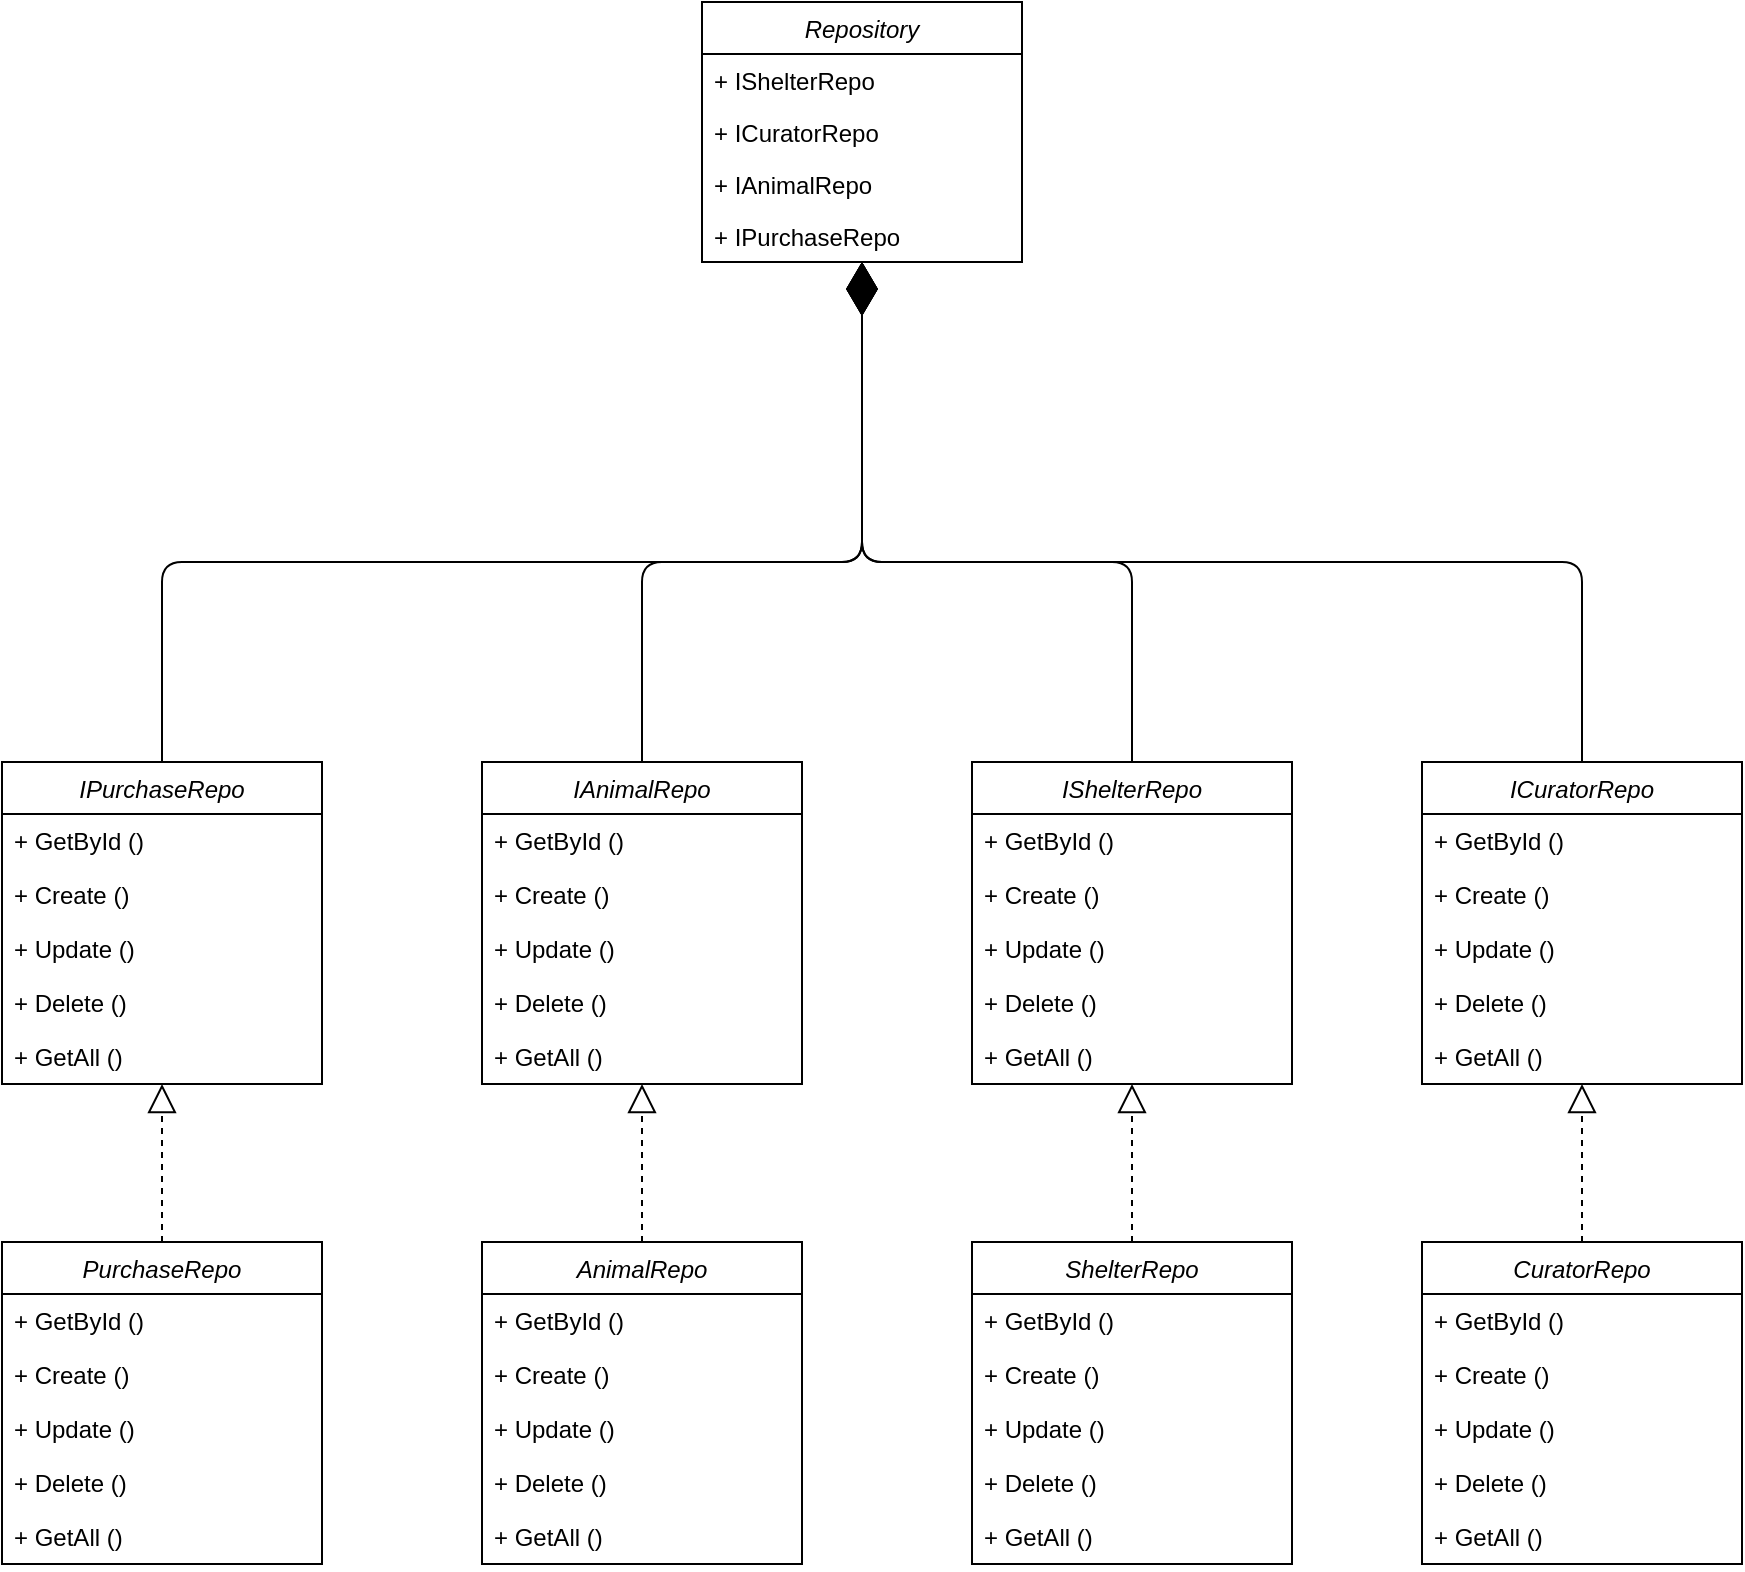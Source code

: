 <mxfile version="21.4.0" type="device">
  <diagram id="e6X06jenNM8Ow558dpSg" name="Page-1">
    <mxGraphModel dx="1900" dy="573" grid="1" gridSize="10" guides="1" tooltips="1" connect="1" arrows="1" fold="1" page="1" pageScale="1" pageWidth="850" pageHeight="1100" math="0" shadow="0">
      <root>
        <mxCell id="0" />
        <mxCell id="1" parent="0" />
        <mxCell id="2" value="Repository" style="swimlane;fontStyle=2;align=center;verticalAlign=top;childLayout=stackLayout;horizontal=1;startSize=26;horizontalStack=0;resizeParent=1;resizeLast=0;collapsible=1;marginBottom=0;rounded=0;shadow=0;strokeWidth=1;" parent="1" vertex="1">
          <mxGeometry x="210" y="270" width="160" height="130" as="geometry">
            <mxRectangle x="220" y="120" width="160" height="26" as="alternateBounds" />
          </mxGeometry>
        </mxCell>
        <mxCell id="5" value="+ IShelterRepo" style="text;align=left;verticalAlign=top;spacingLeft=4;spacingRight=4;overflow=hidden;rotatable=0;points=[[0,0.5],[1,0.5]];portConstraint=eastwest;rounded=0;shadow=0;html=0;" parent="2" vertex="1">
          <mxGeometry y="26" width="160" height="26" as="geometry" />
        </mxCell>
        <mxCell id="6" value="+ ICuratorRepo" style="text;align=left;verticalAlign=top;spacingLeft=4;spacingRight=4;overflow=hidden;rotatable=0;points=[[0,0.5],[1,0.5]];portConstraint=eastwest;rounded=0;shadow=0;html=0;" parent="2" vertex="1">
          <mxGeometry y="52" width="160" height="26" as="geometry" />
        </mxCell>
        <mxCell id="7" value="+ IAnimalRepo" style="text;align=left;verticalAlign=top;spacingLeft=4;spacingRight=4;overflow=hidden;rotatable=0;points=[[0,0.5],[1,0.5]];portConstraint=eastwest;rounded=0;shadow=0;html=0;" parent="2" vertex="1">
          <mxGeometry y="78" width="160" height="26" as="geometry" />
        </mxCell>
        <mxCell id="p2hM-GvdUSUydcueN7cy-118" value="+ IPurchaseRepo" style="text;align=left;verticalAlign=top;spacingLeft=4;spacingRight=4;overflow=hidden;rotatable=0;points=[[0,0.5],[1,0.5]];portConstraint=eastwest;rounded=0;shadow=0;html=0;" parent="2" vertex="1">
          <mxGeometry y="104" width="160" height="26" as="geometry" />
        </mxCell>
        <mxCell id="40" value="IShelterRepo" style="swimlane;fontStyle=2;align=center;verticalAlign=top;childLayout=stackLayout;horizontal=1;startSize=26;horizontalStack=0;resizeParent=1;resizeLast=0;collapsible=1;marginBottom=0;rounded=0;shadow=0;strokeWidth=1;" parent="1" vertex="1">
          <mxGeometry x="345" y="650" width="160" height="161" as="geometry">
            <mxRectangle x="220" y="120" width="160" height="26" as="alternateBounds" />
          </mxGeometry>
        </mxCell>
        <mxCell id="41" value="+ GetById ()" style="text;align=left;verticalAlign=top;spacingLeft=4;spacingRight=4;overflow=hidden;rotatable=0;points=[[0,0.5],[1,0.5]];portConstraint=eastwest;rounded=0;shadow=0;html=0;" parent="40" vertex="1">
          <mxGeometry y="26" width="160" height="27" as="geometry" />
        </mxCell>
        <mxCell id="45" value="+ Create ()" style="text;align=left;verticalAlign=top;spacingLeft=4;spacingRight=4;overflow=hidden;rotatable=0;points=[[0,0.5],[1,0.5]];portConstraint=eastwest;rounded=0;shadow=0;html=0;" parent="40" vertex="1">
          <mxGeometry y="53" width="160" height="27" as="geometry" />
        </mxCell>
        <mxCell id="44" value="+ Update ()" style="text;align=left;verticalAlign=top;spacingLeft=4;spacingRight=4;overflow=hidden;rotatable=0;points=[[0,0.5],[1,0.5]];portConstraint=eastwest;rounded=0;shadow=0;html=0;" parent="40" vertex="1">
          <mxGeometry y="80" width="160" height="27" as="geometry" />
        </mxCell>
        <mxCell id="43" value="+ Delete ()" style="text;align=left;verticalAlign=top;spacingLeft=4;spacingRight=4;overflow=hidden;rotatable=0;points=[[0,0.5],[1,0.5]];portConstraint=eastwest;rounded=0;shadow=0;html=0;" parent="40" vertex="1">
          <mxGeometry y="107" width="160" height="27" as="geometry" />
        </mxCell>
        <mxCell id="46" value="+ GetAll ()" style="text;align=left;verticalAlign=top;spacingLeft=4;spacingRight=4;overflow=hidden;rotatable=0;points=[[0,0.5],[1,0.5]];portConstraint=eastwest;rounded=0;shadow=0;html=0;" parent="40" vertex="1">
          <mxGeometry y="134" width="160" height="27" as="geometry" />
        </mxCell>
        <mxCell id="47" value="ShelterRepo" style="swimlane;fontStyle=2;align=center;verticalAlign=top;childLayout=stackLayout;horizontal=1;startSize=26;horizontalStack=0;resizeParent=1;resizeLast=0;collapsible=1;marginBottom=0;rounded=0;shadow=0;strokeWidth=1;" parent="1" vertex="1">
          <mxGeometry x="345" y="890" width="160" height="161" as="geometry">
            <mxRectangle x="220" y="120" width="160" height="26" as="alternateBounds" />
          </mxGeometry>
        </mxCell>
        <mxCell id="53" value="+ GetById ()" style="text;align=left;verticalAlign=top;spacingLeft=4;spacingRight=4;overflow=hidden;rotatable=0;points=[[0,0.5],[1,0.5]];portConstraint=eastwest;rounded=0;shadow=0;html=0;" parent="47" vertex="1">
          <mxGeometry y="26" width="160" height="27" as="geometry" />
        </mxCell>
        <mxCell id="51" value="+ Create ()" style="text;align=left;verticalAlign=top;spacingLeft=4;spacingRight=4;overflow=hidden;rotatable=0;points=[[0,0.5],[1,0.5]];portConstraint=eastwest;rounded=0;shadow=0;html=0;" parent="47" vertex="1">
          <mxGeometry y="53" width="160" height="27" as="geometry" />
        </mxCell>
        <mxCell id="50" value="+ Update ()" style="text;align=left;verticalAlign=top;spacingLeft=4;spacingRight=4;overflow=hidden;rotatable=0;points=[[0,0.5],[1,0.5]];portConstraint=eastwest;rounded=0;shadow=0;html=0;" parent="47" vertex="1">
          <mxGeometry y="80" width="160" height="27" as="geometry" />
        </mxCell>
        <mxCell id="49" value="+ Delete ()" style="text;align=left;verticalAlign=top;spacingLeft=4;spacingRight=4;overflow=hidden;rotatable=0;points=[[0,0.5],[1,0.5]];portConstraint=eastwest;rounded=0;shadow=0;html=0;" parent="47" vertex="1">
          <mxGeometry y="107" width="160" height="27" as="geometry" />
        </mxCell>
        <mxCell id="52" value="+ GetAll ()" style="text;align=left;verticalAlign=top;spacingLeft=4;spacingRight=4;overflow=hidden;rotatable=0;points=[[0,0.5],[1,0.5]];portConstraint=eastwest;rounded=0;shadow=0;html=0;" parent="47" vertex="1">
          <mxGeometry y="134" width="160" height="27" as="geometry" />
        </mxCell>
        <mxCell id="54" value="" style="endArrow=block;dashed=1;endFill=0;endSize=12;html=1;entryX=0.5;entryY=1;entryDx=0;entryDy=0;exitX=0.5;exitY=0;exitDx=0;exitDy=0;" parent="1" source="47" target="40" edge="1">
          <mxGeometry width="160" relative="1" as="geometry">
            <mxPoint x="525" y="920" as="sourcePoint" />
            <mxPoint x="685" y="920" as="targetPoint" />
          </mxGeometry>
        </mxCell>
        <mxCell id="55" value="" style="endArrow=diamondThin;endFill=1;endSize=24;html=1;exitX=0.5;exitY=0;exitDx=0;exitDy=0;entryX=0.5;entryY=1;entryDx=0;entryDy=0;" parent="1" source="40" target="2" edge="1">
          <mxGeometry width="160" relative="1" as="geometry">
            <mxPoint x="500" y="570" as="sourcePoint" />
            <mxPoint x="371" y="440" as="targetPoint" />
            <Array as="points">
              <mxPoint x="425" y="550" />
              <mxPoint x="290" y="550" />
              <mxPoint x="290" y="470" />
            </Array>
          </mxGeometry>
        </mxCell>
        <mxCell id="56" value="ICuratorRepo" style="swimlane;fontStyle=2;align=center;verticalAlign=top;childLayout=stackLayout;horizontal=1;startSize=26;horizontalStack=0;resizeParent=1;resizeLast=0;collapsible=1;marginBottom=0;rounded=0;shadow=0;strokeWidth=1;" parent="1" vertex="1">
          <mxGeometry x="570" y="650" width="160" height="161" as="geometry">
            <mxRectangle x="220" y="120" width="160" height="26" as="alternateBounds" />
          </mxGeometry>
        </mxCell>
        <mxCell id="57" value="+ GetById ()" style="text;align=left;verticalAlign=top;spacingLeft=4;spacingRight=4;overflow=hidden;rotatable=0;points=[[0,0.5],[1,0.5]];portConstraint=eastwest;rounded=0;shadow=0;html=0;" parent="56" vertex="1">
          <mxGeometry y="26" width="160" height="27" as="geometry" />
        </mxCell>
        <mxCell id="61" value="+ Create ()" style="text;align=left;verticalAlign=top;spacingLeft=4;spacingRight=4;overflow=hidden;rotatable=0;points=[[0,0.5],[1,0.5]];portConstraint=eastwest;rounded=0;shadow=0;html=0;" parent="56" vertex="1">
          <mxGeometry y="53" width="160" height="27" as="geometry" />
        </mxCell>
        <mxCell id="60" value="+ Update ()" style="text;align=left;verticalAlign=top;spacingLeft=4;spacingRight=4;overflow=hidden;rotatable=0;points=[[0,0.5],[1,0.5]];portConstraint=eastwest;rounded=0;shadow=0;html=0;" parent="56" vertex="1">
          <mxGeometry y="80" width="160" height="27" as="geometry" />
        </mxCell>
        <mxCell id="59" value="+ Delete ()" style="text;align=left;verticalAlign=top;spacingLeft=4;spacingRight=4;overflow=hidden;rotatable=0;points=[[0,0.5],[1,0.5]];portConstraint=eastwest;rounded=0;shadow=0;html=0;" parent="56" vertex="1">
          <mxGeometry y="107" width="160" height="27" as="geometry" />
        </mxCell>
        <mxCell id="62" value="+ GetAll ()" style="text;align=left;verticalAlign=top;spacingLeft=4;spacingRight=4;overflow=hidden;rotatable=0;points=[[0,0.5],[1,0.5]];portConstraint=eastwest;rounded=0;shadow=0;html=0;" parent="56" vertex="1">
          <mxGeometry y="134" width="160" height="27" as="geometry" />
        </mxCell>
        <mxCell id="63" value="CuratorRepo" style="swimlane;fontStyle=2;align=center;verticalAlign=top;childLayout=stackLayout;horizontal=1;startSize=26;horizontalStack=0;resizeParent=1;resizeLast=0;collapsible=1;marginBottom=0;rounded=0;shadow=0;strokeWidth=1;" parent="1" vertex="1">
          <mxGeometry x="570" y="890" width="160" height="161" as="geometry">
            <mxRectangle x="220" y="120" width="160" height="26" as="alternateBounds" />
          </mxGeometry>
        </mxCell>
        <mxCell id="64" value="+ GetById ()" style="text;align=left;verticalAlign=top;spacingLeft=4;spacingRight=4;overflow=hidden;rotatable=0;points=[[0,0.5],[1,0.5]];portConstraint=eastwest;rounded=0;shadow=0;html=0;" parent="63" vertex="1">
          <mxGeometry y="26" width="160" height="27" as="geometry" />
        </mxCell>
        <mxCell id="68" value="+ Create ()" style="text;align=left;verticalAlign=top;spacingLeft=4;spacingRight=4;overflow=hidden;rotatable=0;points=[[0,0.5],[1,0.5]];portConstraint=eastwest;rounded=0;shadow=0;html=0;" parent="63" vertex="1">
          <mxGeometry y="53" width="160" height="27" as="geometry" />
        </mxCell>
        <mxCell id="67" value="+ Update ()" style="text;align=left;verticalAlign=top;spacingLeft=4;spacingRight=4;overflow=hidden;rotatable=0;points=[[0,0.5],[1,0.5]];portConstraint=eastwest;rounded=0;shadow=0;html=0;" parent="63" vertex="1">
          <mxGeometry y="80" width="160" height="27" as="geometry" />
        </mxCell>
        <mxCell id="66" value="+ Delete ()" style="text;align=left;verticalAlign=top;spacingLeft=4;spacingRight=4;overflow=hidden;rotatable=0;points=[[0,0.5],[1,0.5]];portConstraint=eastwest;rounded=0;shadow=0;html=0;" parent="63" vertex="1">
          <mxGeometry y="107" width="160" height="27" as="geometry" />
        </mxCell>
        <mxCell id="69" value="+ GetAll ()" style="text;align=left;verticalAlign=top;spacingLeft=4;spacingRight=4;overflow=hidden;rotatable=0;points=[[0,0.5],[1,0.5]];portConstraint=eastwest;rounded=0;shadow=0;html=0;" parent="63" vertex="1">
          <mxGeometry y="134" width="160" height="27" as="geometry" />
        </mxCell>
        <mxCell id="70" value="" style="endArrow=block;dashed=1;endFill=0;endSize=12;html=1;entryX=0.5;entryY=1;entryDx=0;entryDy=0;exitX=0.5;exitY=0;exitDx=0;exitDy=0;" parent="1" source="63" target="56" edge="1">
          <mxGeometry width="160" relative="1" as="geometry">
            <mxPoint x="750" y="920" as="sourcePoint" />
            <mxPoint x="910" y="920" as="targetPoint" />
          </mxGeometry>
        </mxCell>
        <mxCell id="71" value="" style="endArrow=diamondThin;endFill=1;endSize=24;html=1;exitX=0.5;exitY=0;exitDx=0;exitDy=0;entryX=0.5;entryY=1;entryDx=0;entryDy=0;" parent="1" source="56" target="2" edge="1">
          <mxGeometry width="160" relative="1" as="geometry">
            <mxPoint x="620" y="520" as="sourcePoint" />
            <mxPoint x="530" y="480" as="targetPoint" />
            <Array as="points">
              <mxPoint x="650" y="550" />
              <mxPoint x="290" y="550" />
            </Array>
          </mxGeometry>
        </mxCell>
        <mxCell id="72" value="IAnimalRepo" style="swimlane;fontStyle=2;align=center;verticalAlign=top;childLayout=stackLayout;horizontal=1;startSize=26;horizontalStack=0;resizeParent=1;resizeLast=0;collapsible=1;marginBottom=0;rounded=0;shadow=0;strokeWidth=1;" parent="1" vertex="1">
          <mxGeometry x="100" y="650" width="160" height="161" as="geometry">
            <mxRectangle x="220" y="120" width="160" height="26" as="alternateBounds" />
          </mxGeometry>
        </mxCell>
        <mxCell id="78" value="+ GetById ()" style="text;align=left;verticalAlign=top;spacingLeft=4;spacingRight=4;overflow=hidden;rotatable=0;points=[[0,0.5],[1,0.5]];portConstraint=eastwest;rounded=0;shadow=0;html=0;" parent="72" vertex="1">
          <mxGeometry y="26" width="160" height="27" as="geometry" />
        </mxCell>
        <mxCell id="76" value="+ Create ()" style="text;align=left;verticalAlign=top;spacingLeft=4;spacingRight=4;overflow=hidden;rotatable=0;points=[[0,0.5],[1,0.5]];portConstraint=eastwest;rounded=0;shadow=0;html=0;" parent="72" vertex="1">
          <mxGeometry y="53" width="160" height="27" as="geometry" />
        </mxCell>
        <mxCell id="75" value="+ Update ()" style="text;align=left;verticalAlign=top;spacingLeft=4;spacingRight=4;overflow=hidden;rotatable=0;points=[[0,0.5],[1,0.5]];portConstraint=eastwest;rounded=0;shadow=0;html=0;" parent="72" vertex="1">
          <mxGeometry y="80" width="160" height="27" as="geometry" />
        </mxCell>
        <mxCell id="74" value="+ Delete ()" style="text;align=left;verticalAlign=top;spacingLeft=4;spacingRight=4;overflow=hidden;rotatable=0;points=[[0,0.5],[1,0.5]];portConstraint=eastwest;rounded=0;shadow=0;html=0;" parent="72" vertex="1">
          <mxGeometry y="107" width="160" height="27" as="geometry" />
        </mxCell>
        <mxCell id="77" value="+ GetAll ()" style="text;align=left;verticalAlign=top;spacingLeft=4;spacingRight=4;overflow=hidden;rotatable=0;points=[[0,0.5],[1,0.5]];portConstraint=eastwest;rounded=0;shadow=0;html=0;" parent="72" vertex="1">
          <mxGeometry y="134" width="160" height="27" as="geometry" />
        </mxCell>
        <mxCell id="79" value="AnimalRepo" style="swimlane;fontStyle=2;align=center;verticalAlign=top;childLayout=stackLayout;horizontal=1;startSize=26;horizontalStack=0;resizeParent=1;resizeLast=0;collapsible=1;marginBottom=0;rounded=0;shadow=0;strokeWidth=1;" parent="1" vertex="1">
          <mxGeometry x="100" y="890" width="160" height="161" as="geometry">
            <mxRectangle x="220" y="120" width="160" height="26" as="alternateBounds" />
          </mxGeometry>
        </mxCell>
        <mxCell id="85" value="+ GetById ()" style="text;align=left;verticalAlign=top;spacingLeft=4;spacingRight=4;overflow=hidden;rotatable=0;points=[[0,0.5],[1,0.5]];portConstraint=eastwest;rounded=0;shadow=0;html=0;" parent="79" vertex="1">
          <mxGeometry y="26" width="160" height="27" as="geometry" />
        </mxCell>
        <mxCell id="83" value="+ Create ()" style="text;align=left;verticalAlign=top;spacingLeft=4;spacingRight=4;overflow=hidden;rotatable=0;points=[[0,0.5],[1,0.5]];portConstraint=eastwest;rounded=0;shadow=0;html=0;" parent="79" vertex="1">
          <mxGeometry y="53" width="160" height="27" as="geometry" />
        </mxCell>
        <mxCell id="82" value="+ Update ()" style="text;align=left;verticalAlign=top;spacingLeft=4;spacingRight=4;overflow=hidden;rotatable=0;points=[[0,0.5],[1,0.5]];portConstraint=eastwest;rounded=0;shadow=0;html=0;" parent="79" vertex="1">
          <mxGeometry y="80" width="160" height="27" as="geometry" />
        </mxCell>
        <mxCell id="81" value="+ Delete ()" style="text;align=left;verticalAlign=top;spacingLeft=4;spacingRight=4;overflow=hidden;rotatable=0;points=[[0,0.5],[1,0.5]];portConstraint=eastwest;rounded=0;shadow=0;html=0;" parent="79" vertex="1">
          <mxGeometry y="107" width="160" height="27" as="geometry" />
        </mxCell>
        <mxCell id="84" value="+ GetAll ()" style="text;align=left;verticalAlign=top;spacingLeft=4;spacingRight=4;overflow=hidden;rotatable=0;points=[[0,0.5],[1,0.5]];portConstraint=eastwest;rounded=0;shadow=0;html=0;" parent="79" vertex="1">
          <mxGeometry y="134" width="160" height="27" as="geometry" />
        </mxCell>
        <mxCell id="86" value="" style="endArrow=block;dashed=1;endFill=0;endSize=12;html=1;entryX=0.5;entryY=1;entryDx=0;entryDy=0;exitX=0.5;exitY=0;exitDx=0;exitDy=0;" parent="1" source="79" target="72" edge="1">
          <mxGeometry width="160" relative="1" as="geometry">
            <mxPoint x="280" y="910" as="sourcePoint" />
            <mxPoint x="440" y="910" as="targetPoint" />
          </mxGeometry>
        </mxCell>
        <mxCell id="87" value="" style="endArrow=diamondThin;endFill=1;endSize=24;html=1;exitX=0.5;exitY=0;exitDx=0;exitDy=0;entryX=0.5;entryY=1;entryDx=0;entryDy=0;" parent="1" source="72" target="2" edge="1">
          <mxGeometry width="160" relative="1" as="geometry">
            <mxPoint x="740" y="510" as="sourcePoint" />
            <mxPoint x="340" y="480" as="targetPoint" />
            <Array as="points">
              <mxPoint x="180" y="550" />
              <mxPoint x="290" y="550" />
            </Array>
          </mxGeometry>
        </mxCell>
        <mxCell id="p2hM-GvdUSUydcueN7cy-90" value="IPurchaseRepo" style="swimlane;fontStyle=2;align=center;verticalAlign=top;childLayout=stackLayout;horizontal=1;startSize=26;horizontalStack=0;resizeParent=1;resizeLast=0;collapsible=1;marginBottom=0;rounded=0;shadow=0;strokeWidth=1;" parent="1" vertex="1">
          <mxGeometry x="-140" y="650" width="160" height="161" as="geometry">
            <mxRectangle x="220" y="120" width="160" height="26" as="alternateBounds" />
          </mxGeometry>
        </mxCell>
        <mxCell id="p2hM-GvdUSUydcueN7cy-91" value="+ GetById ()" style="text;align=left;verticalAlign=top;spacingLeft=4;spacingRight=4;overflow=hidden;rotatable=0;points=[[0,0.5],[1,0.5]];portConstraint=eastwest;rounded=0;shadow=0;html=0;" parent="p2hM-GvdUSUydcueN7cy-90" vertex="1">
          <mxGeometry y="26" width="160" height="27" as="geometry" />
        </mxCell>
        <mxCell id="p2hM-GvdUSUydcueN7cy-92" value="+ Create ()" style="text;align=left;verticalAlign=top;spacingLeft=4;spacingRight=4;overflow=hidden;rotatable=0;points=[[0,0.5],[1,0.5]];portConstraint=eastwest;rounded=0;shadow=0;html=0;" parent="p2hM-GvdUSUydcueN7cy-90" vertex="1">
          <mxGeometry y="53" width="160" height="27" as="geometry" />
        </mxCell>
        <mxCell id="p2hM-GvdUSUydcueN7cy-93" value="+ Update ()" style="text;align=left;verticalAlign=top;spacingLeft=4;spacingRight=4;overflow=hidden;rotatable=0;points=[[0,0.5],[1,0.5]];portConstraint=eastwest;rounded=0;shadow=0;html=0;" parent="p2hM-GvdUSUydcueN7cy-90" vertex="1">
          <mxGeometry y="80" width="160" height="27" as="geometry" />
        </mxCell>
        <mxCell id="p2hM-GvdUSUydcueN7cy-94" value="+ Delete ()" style="text;align=left;verticalAlign=top;spacingLeft=4;spacingRight=4;overflow=hidden;rotatable=0;points=[[0,0.5],[1,0.5]];portConstraint=eastwest;rounded=0;shadow=0;html=0;" parent="p2hM-GvdUSUydcueN7cy-90" vertex="1">
          <mxGeometry y="107" width="160" height="27" as="geometry" />
        </mxCell>
        <mxCell id="p2hM-GvdUSUydcueN7cy-95" value="+ GetAll ()" style="text;align=left;verticalAlign=top;spacingLeft=4;spacingRight=4;overflow=hidden;rotatable=0;points=[[0,0.5],[1,0.5]];portConstraint=eastwest;rounded=0;shadow=0;html=0;" parent="p2hM-GvdUSUydcueN7cy-90" vertex="1">
          <mxGeometry y="134" width="160" height="27" as="geometry" />
        </mxCell>
        <mxCell id="p2hM-GvdUSUydcueN7cy-96" value="PurchaseRepo" style="swimlane;fontStyle=2;align=center;verticalAlign=top;childLayout=stackLayout;horizontal=1;startSize=26;horizontalStack=0;resizeParent=1;resizeLast=0;collapsible=1;marginBottom=0;rounded=0;shadow=0;strokeWidth=1;" parent="1" vertex="1">
          <mxGeometry x="-140" y="890" width="160" height="161" as="geometry">
            <mxRectangle x="220" y="120" width="160" height="26" as="alternateBounds" />
          </mxGeometry>
        </mxCell>
        <mxCell id="p2hM-GvdUSUydcueN7cy-97" value="+ GetById ()" style="text;align=left;verticalAlign=top;spacingLeft=4;spacingRight=4;overflow=hidden;rotatable=0;points=[[0,0.5],[1,0.5]];portConstraint=eastwest;rounded=0;shadow=0;html=0;" parent="p2hM-GvdUSUydcueN7cy-96" vertex="1">
          <mxGeometry y="26" width="160" height="27" as="geometry" />
        </mxCell>
        <mxCell id="p2hM-GvdUSUydcueN7cy-98" value="+ Create ()" style="text;align=left;verticalAlign=top;spacingLeft=4;spacingRight=4;overflow=hidden;rotatable=0;points=[[0,0.5],[1,0.5]];portConstraint=eastwest;rounded=0;shadow=0;html=0;" parent="p2hM-GvdUSUydcueN7cy-96" vertex="1">
          <mxGeometry y="53" width="160" height="27" as="geometry" />
        </mxCell>
        <mxCell id="p2hM-GvdUSUydcueN7cy-99" value="+ Update ()" style="text;align=left;verticalAlign=top;spacingLeft=4;spacingRight=4;overflow=hidden;rotatable=0;points=[[0,0.5],[1,0.5]];portConstraint=eastwest;rounded=0;shadow=0;html=0;" parent="p2hM-GvdUSUydcueN7cy-96" vertex="1">
          <mxGeometry y="80" width="160" height="27" as="geometry" />
        </mxCell>
        <mxCell id="p2hM-GvdUSUydcueN7cy-100" value="+ Delete ()" style="text;align=left;verticalAlign=top;spacingLeft=4;spacingRight=4;overflow=hidden;rotatable=0;points=[[0,0.5],[1,0.5]];portConstraint=eastwest;rounded=0;shadow=0;html=0;" parent="p2hM-GvdUSUydcueN7cy-96" vertex="1">
          <mxGeometry y="107" width="160" height="27" as="geometry" />
        </mxCell>
        <mxCell id="p2hM-GvdUSUydcueN7cy-101" value="+ GetAll ()" style="text;align=left;verticalAlign=top;spacingLeft=4;spacingRight=4;overflow=hidden;rotatable=0;points=[[0,0.5],[1,0.5]];portConstraint=eastwest;rounded=0;shadow=0;html=0;" parent="p2hM-GvdUSUydcueN7cy-96" vertex="1">
          <mxGeometry y="134" width="160" height="27" as="geometry" />
        </mxCell>
        <mxCell id="p2hM-GvdUSUydcueN7cy-102" value="" style="endArrow=block;dashed=1;endFill=0;endSize=12;html=1;entryX=0.5;entryY=1;entryDx=0;entryDy=0;exitX=0.5;exitY=0;exitDx=0;exitDy=0;" parent="1" source="p2hM-GvdUSUydcueN7cy-96" target="p2hM-GvdUSUydcueN7cy-90" edge="1">
          <mxGeometry width="160" relative="1" as="geometry">
            <mxPoint x="40" y="910" as="sourcePoint" />
            <mxPoint x="200" y="910" as="targetPoint" />
          </mxGeometry>
        </mxCell>
        <mxCell id="p2hM-GvdUSUydcueN7cy-103" value="" style="endArrow=diamondThin;endFill=1;endSize=24;html=1;exitX=0.5;exitY=0;exitDx=0;exitDy=0;entryX=0.5;entryY=1;entryDx=0;entryDy=0;" parent="1" source="p2hM-GvdUSUydcueN7cy-90" target="2" edge="1">
          <mxGeometry width="160" relative="1" as="geometry">
            <mxPoint x="500" y="510" as="sourcePoint" />
            <mxPoint x="130" y="430" as="targetPoint" />
            <Array as="points">
              <mxPoint x="-60" y="550" />
              <mxPoint x="290" y="550" />
            </Array>
          </mxGeometry>
        </mxCell>
      </root>
    </mxGraphModel>
  </diagram>
</mxfile>
